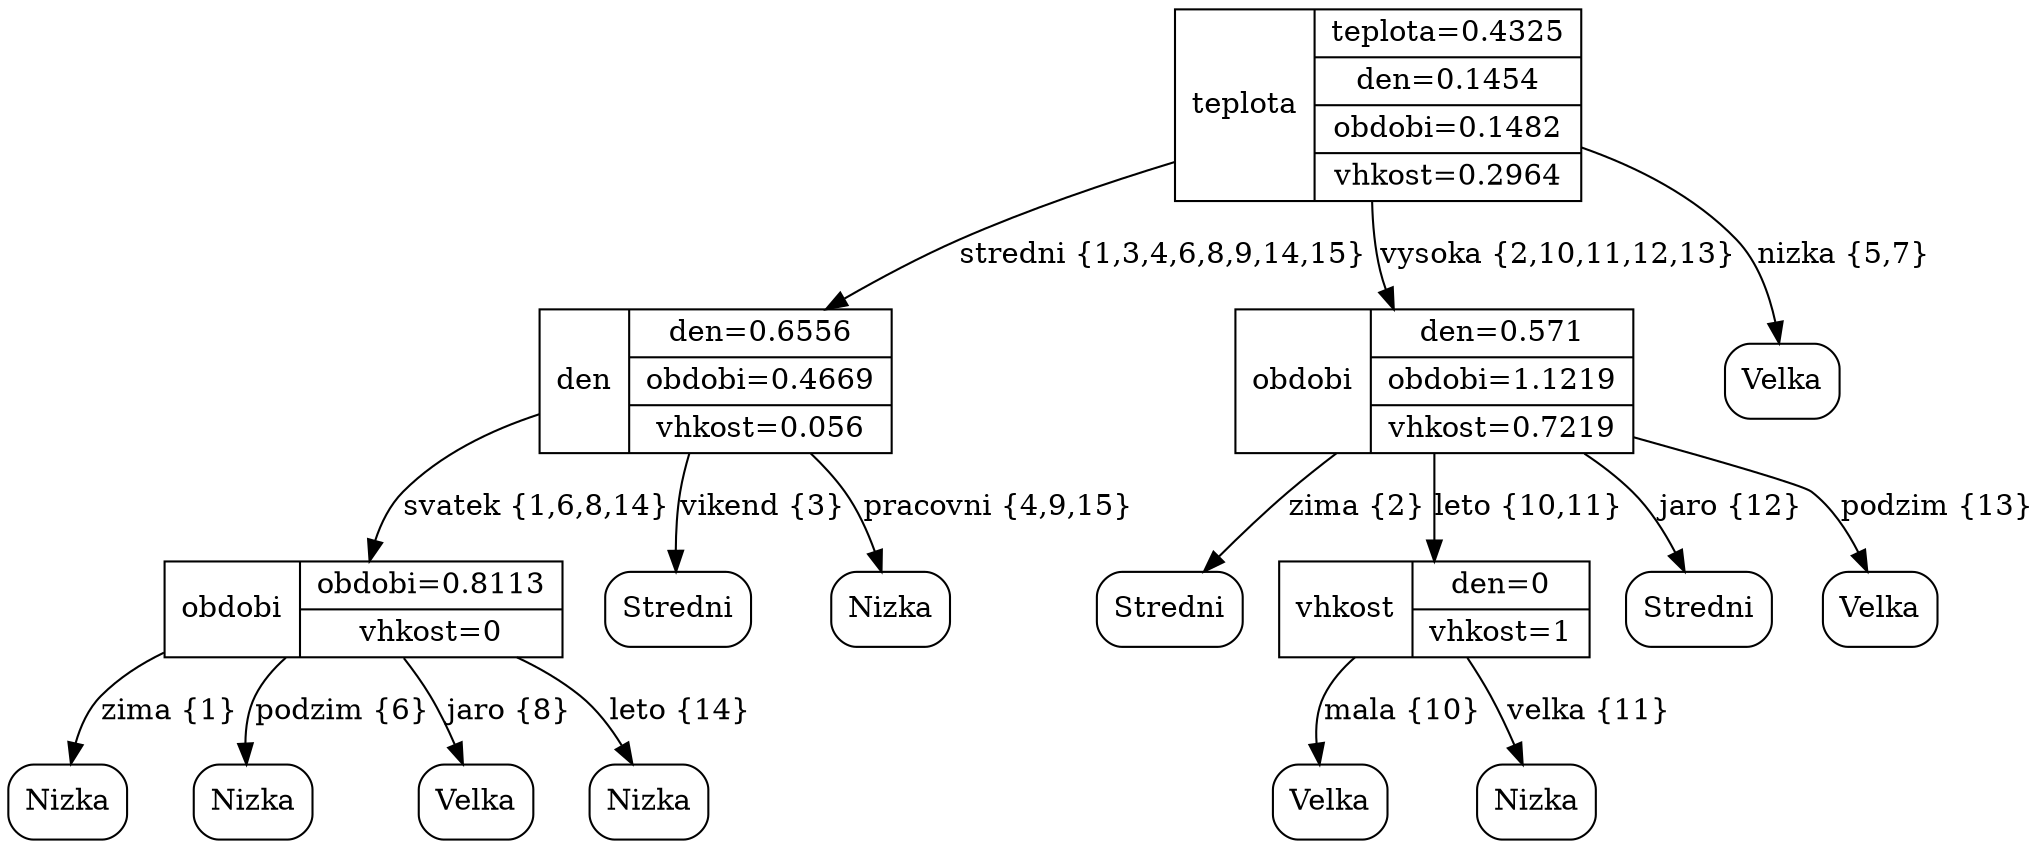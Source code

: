 digraph {
    teplota [shape=record, label="teplota|{teplota=0.4325|den=0.1454|obdobi=0.1482|vhkost=0.2964}"]
    teplota -> den [label="stredni {1,3,4,6,8,9,14,15}"]
    den [shape=record, label="den|{den=0.6556|obdobi=0.4669|vhkost=0.056}"]
    den -> obdobi [label="svatek {1,6,8,14}"]
    obdobi [shape=record, label="obdobi|{obdobi=0.8113|vhkost=0}"]
    obdobi -> Nizka [label="zima {1}"]
    Nizka [shape=box, style=rounded, label="Nizka"]
    obdobi -> Nizka2 [label="podzim {6}"]
    Nizka2 [shape=box, style=rounded, label="Nizka"]
    obdobi -> Velka [label="jaro {8}"]
    Velka [shape=box, style=rounded, label="Velka"]
    obdobi -> Nizka3 [label="leto {14}"]
    Nizka3 [shape=box, style=rounded, label="Nizka"]
    den -> Stredni [label="vikend {3}"]
    Stredni [shape=box, style=rounded, label="Stredni"]
    den -> Nizka4 [label="pracovni {4,9,15}"]
    Nizka4 [shape=box, style=rounded, label="Nizka"]
    teplota -> obdobi2 [label="vysoka {2,10,11,12,13}"]
    obdobi2 [shape=record, label="obdobi|{den=0.571|obdobi=1.1219|vhkost=0.7219}"]
    obdobi2 -> Stredni2 [label="zima {2}"]
    Stredni2 [shape=box, style=rounded, label="Stredni"]
    obdobi2 -> vhkost [label="leto {10,11}"]
    vhkost [shape=record, label="vhkost|{den=0|vhkost=1}"]
    vhkost -> Velka2 [label="mala {10}"]
    Velka2 [shape=box, style=rounded, label="Velka"]
    vhkost -> Nizka5 [label="velka {11}"]
    Nizka5 [shape=box, style=rounded, label="Nizka"]
    obdobi2 -> Stredni3 [label="jaro {12}"]
    Stredni3 [shape=box, style=rounded, label="Stredni"]
    obdobi2 -> Velka3 [label="podzim {13}"]
    Velka3 [shape=box, style=rounded, label="Velka"]
    teplota -> Velka4 [label="nizka {5,7}"]
    Velka4 [shape=box, style=rounded, label="Velka"]
}
